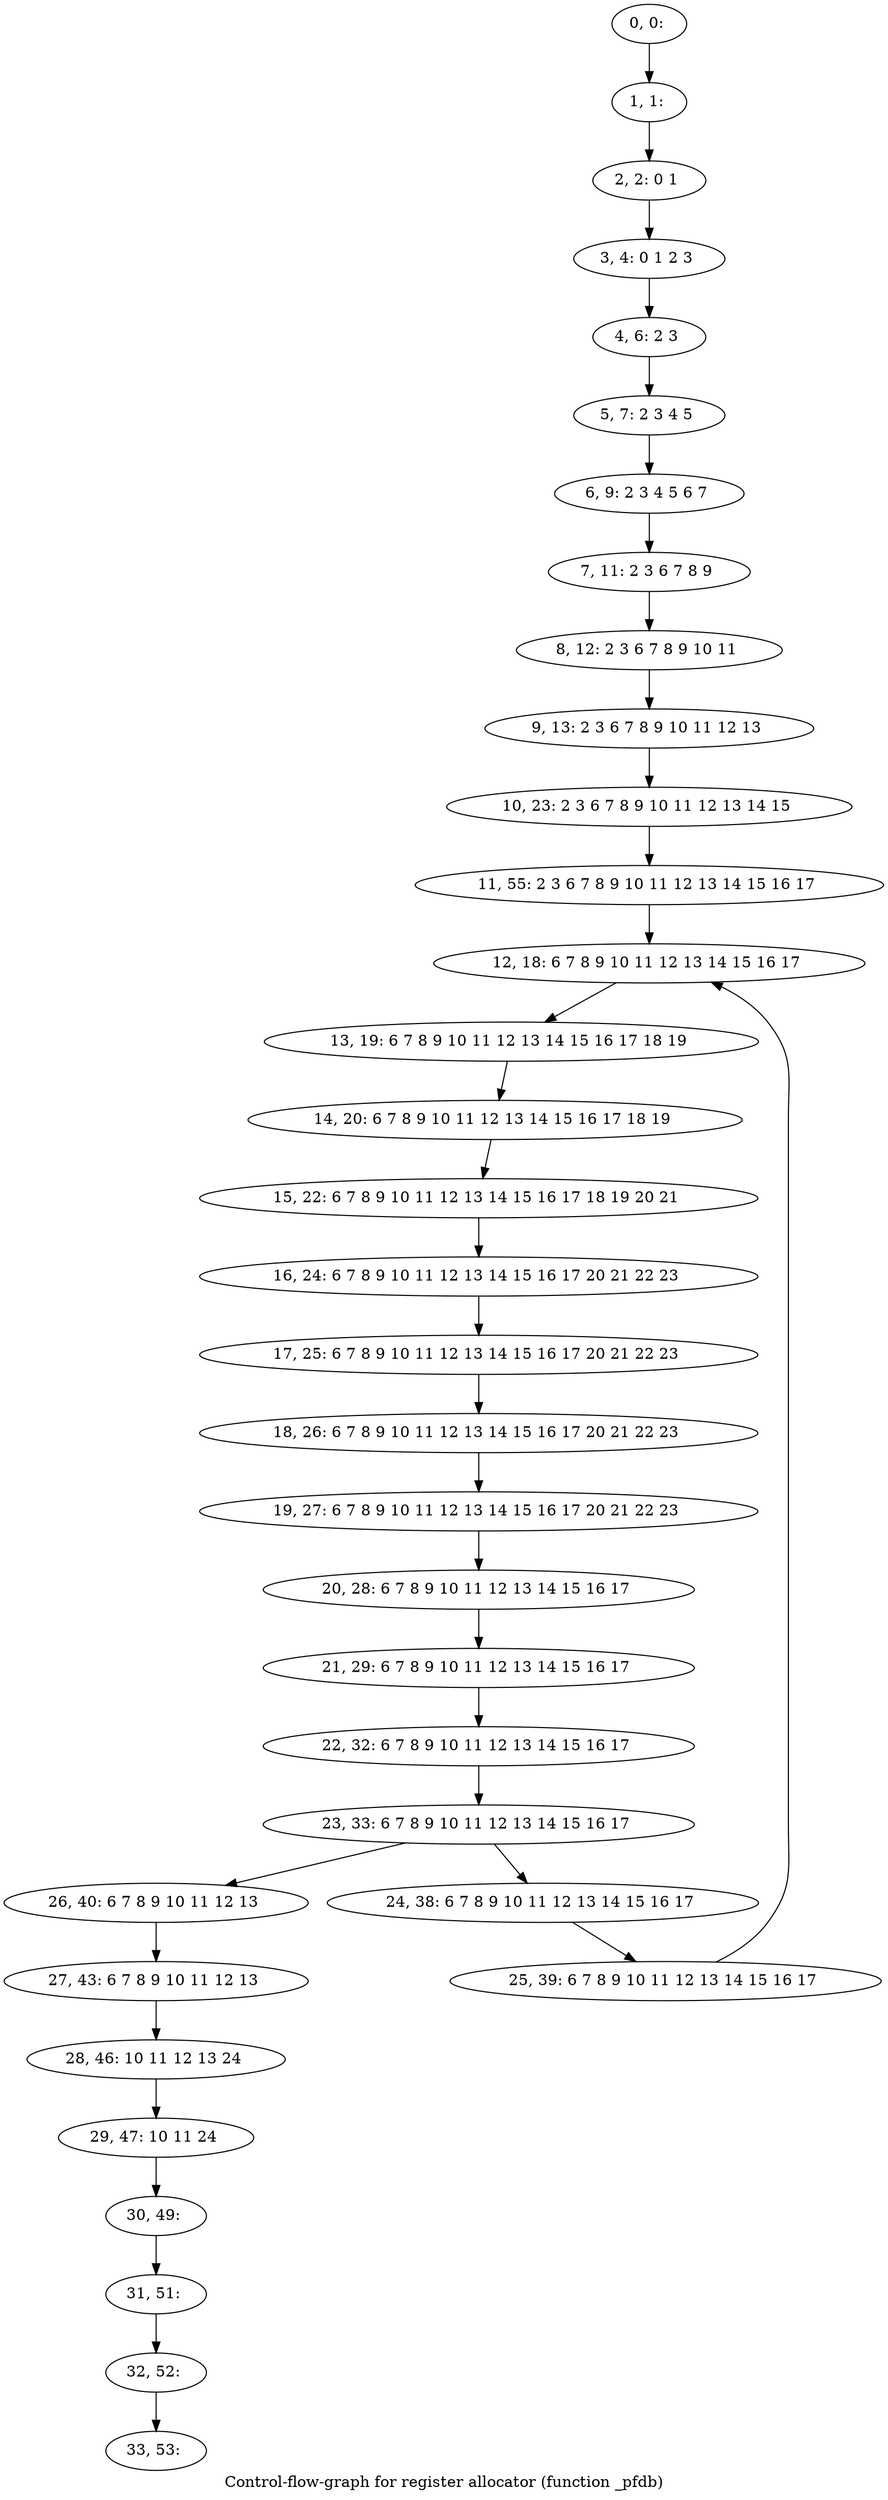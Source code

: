 digraph G {
graph [label="Control-flow-graph for register allocator (function _pfdb)"]
0[label="0, 0: "];
1[label="1, 1: "];
2[label="2, 2: 0 1 "];
3[label="3, 4: 0 1 2 3 "];
4[label="4, 6: 2 3 "];
5[label="5, 7: 2 3 4 5 "];
6[label="6, 9: 2 3 4 5 6 7 "];
7[label="7, 11: 2 3 6 7 8 9 "];
8[label="8, 12: 2 3 6 7 8 9 10 11 "];
9[label="9, 13: 2 3 6 7 8 9 10 11 12 13 "];
10[label="10, 23: 2 3 6 7 8 9 10 11 12 13 14 15 "];
11[label="11, 55: 2 3 6 7 8 9 10 11 12 13 14 15 16 17 "];
12[label="12, 18: 6 7 8 9 10 11 12 13 14 15 16 17 "];
13[label="13, 19: 6 7 8 9 10 11 12 13 14 15 16 17 18 19 "];
14[label="14, 20: 6 7 8 9 10 11 12 13 14 15 16 17 18 19 "];
15[label="15, 22: 6 7 8 9 10 11 12 13 14 15 16 17 18 19 20 21 "];
16[label="16, 24: 6 7 8 9 10 11 12 13 14 15 16 17 20 21 22 23 "];
17[label="17, 25: 6 7 8 9 10 11 12 13 14 15 16 17 20 21 22 23 "];
18[label="18, 26: 6 7 8 9 10 11 12 13 14 15 16 17 20 21 22 23 "];
19[label="19, 27: 6 7 8 9 10 11 12 13 14 15 16 17 20 21 22 23 "];
20[label="20, 28: 6 7 8 9 10 11 12 13 14 15 16 17 "];
21[label="21, 29: 6 7 8 9 10 11 12 13 14 15 16 17 "];
22[label="22, 32: 6 7 8 9 10 11 12 13 14 15 16 17 "];
23[label="23, 33: 6 7 8 9 10 11 12 13 14 15 16 17 "];
24[label="24, 38: 6 7 8 9 10 11 12 13 14 15 16 17 "];
25[label="25, 39: 6 7 8 9 10 11 12 13 14 15 16 17 "];
26[label="26, 40: 6 7 8 9 10 11 12 13 "];
27[label="27, 43: 6 7 8 9 10 11 12 13 "];
28[label="28, 46: 10 11 12 13 24 "];
29[label="29, 47: 10 11 24 "];
30[label="30, 49: "];
31[label="31, 51: "];
32[label="32, 52: "];
33[label="33, 53: "];
0->1 ;
1->2 ;
2->3 ;
3->4 ;
4->5 ;
5->6 ;
6->7 ;
7->8 ;
8->9 ;
9->10 ;
10->11 ;
11->12 ;
12->13 ;
13->14 ;
14->15 ;
15->16 ;
16->17 ;
17->18 ;
18->19 ;
19->20 ;
20->21 ;
21->22 ;
22->23 ;
23->24 ;
23->26 ;
24->25 ;
25->12 ;
26->27 ;
27->28 ;
28->29 ;
29->30 ;
30->31 ;
31->32 ;
32->33 ;
}
